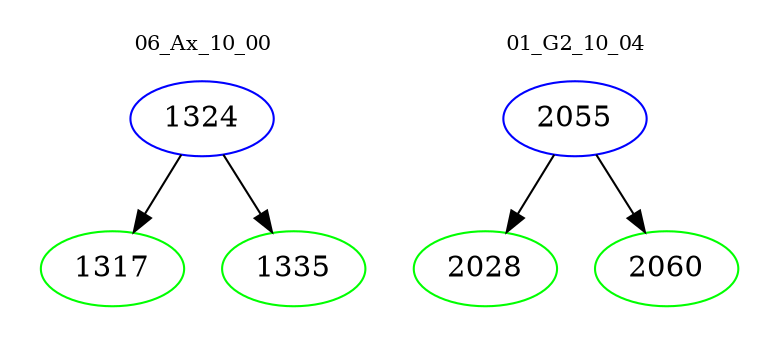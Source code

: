 digraph{
subgraph cluster_0 {
color = white
label = "06_Ax_10_00";
fontsize=10;
T0_1324 [label="1324", color="blue"]
T0_1324 -> T0_1317 [color="black"]
T0_1317 [label="1317", color="green"]
T0_1324 -> T0_1335 [color="black"]
T0_1335 [label="1335", color="green"]
}
subgraph cluster_1 {
color = white
label = "01_G2_10_04";
fontsize=10;
T1_2055 [label="2055", color="blue"]
T1_2055 -> T1_2028 [color="black"]
T1_2028 [label="2028", color="green"]
T1_2055 -> T1_2060 [color="black"]
T1_2060 [label="2060", color="green"]
}
}
